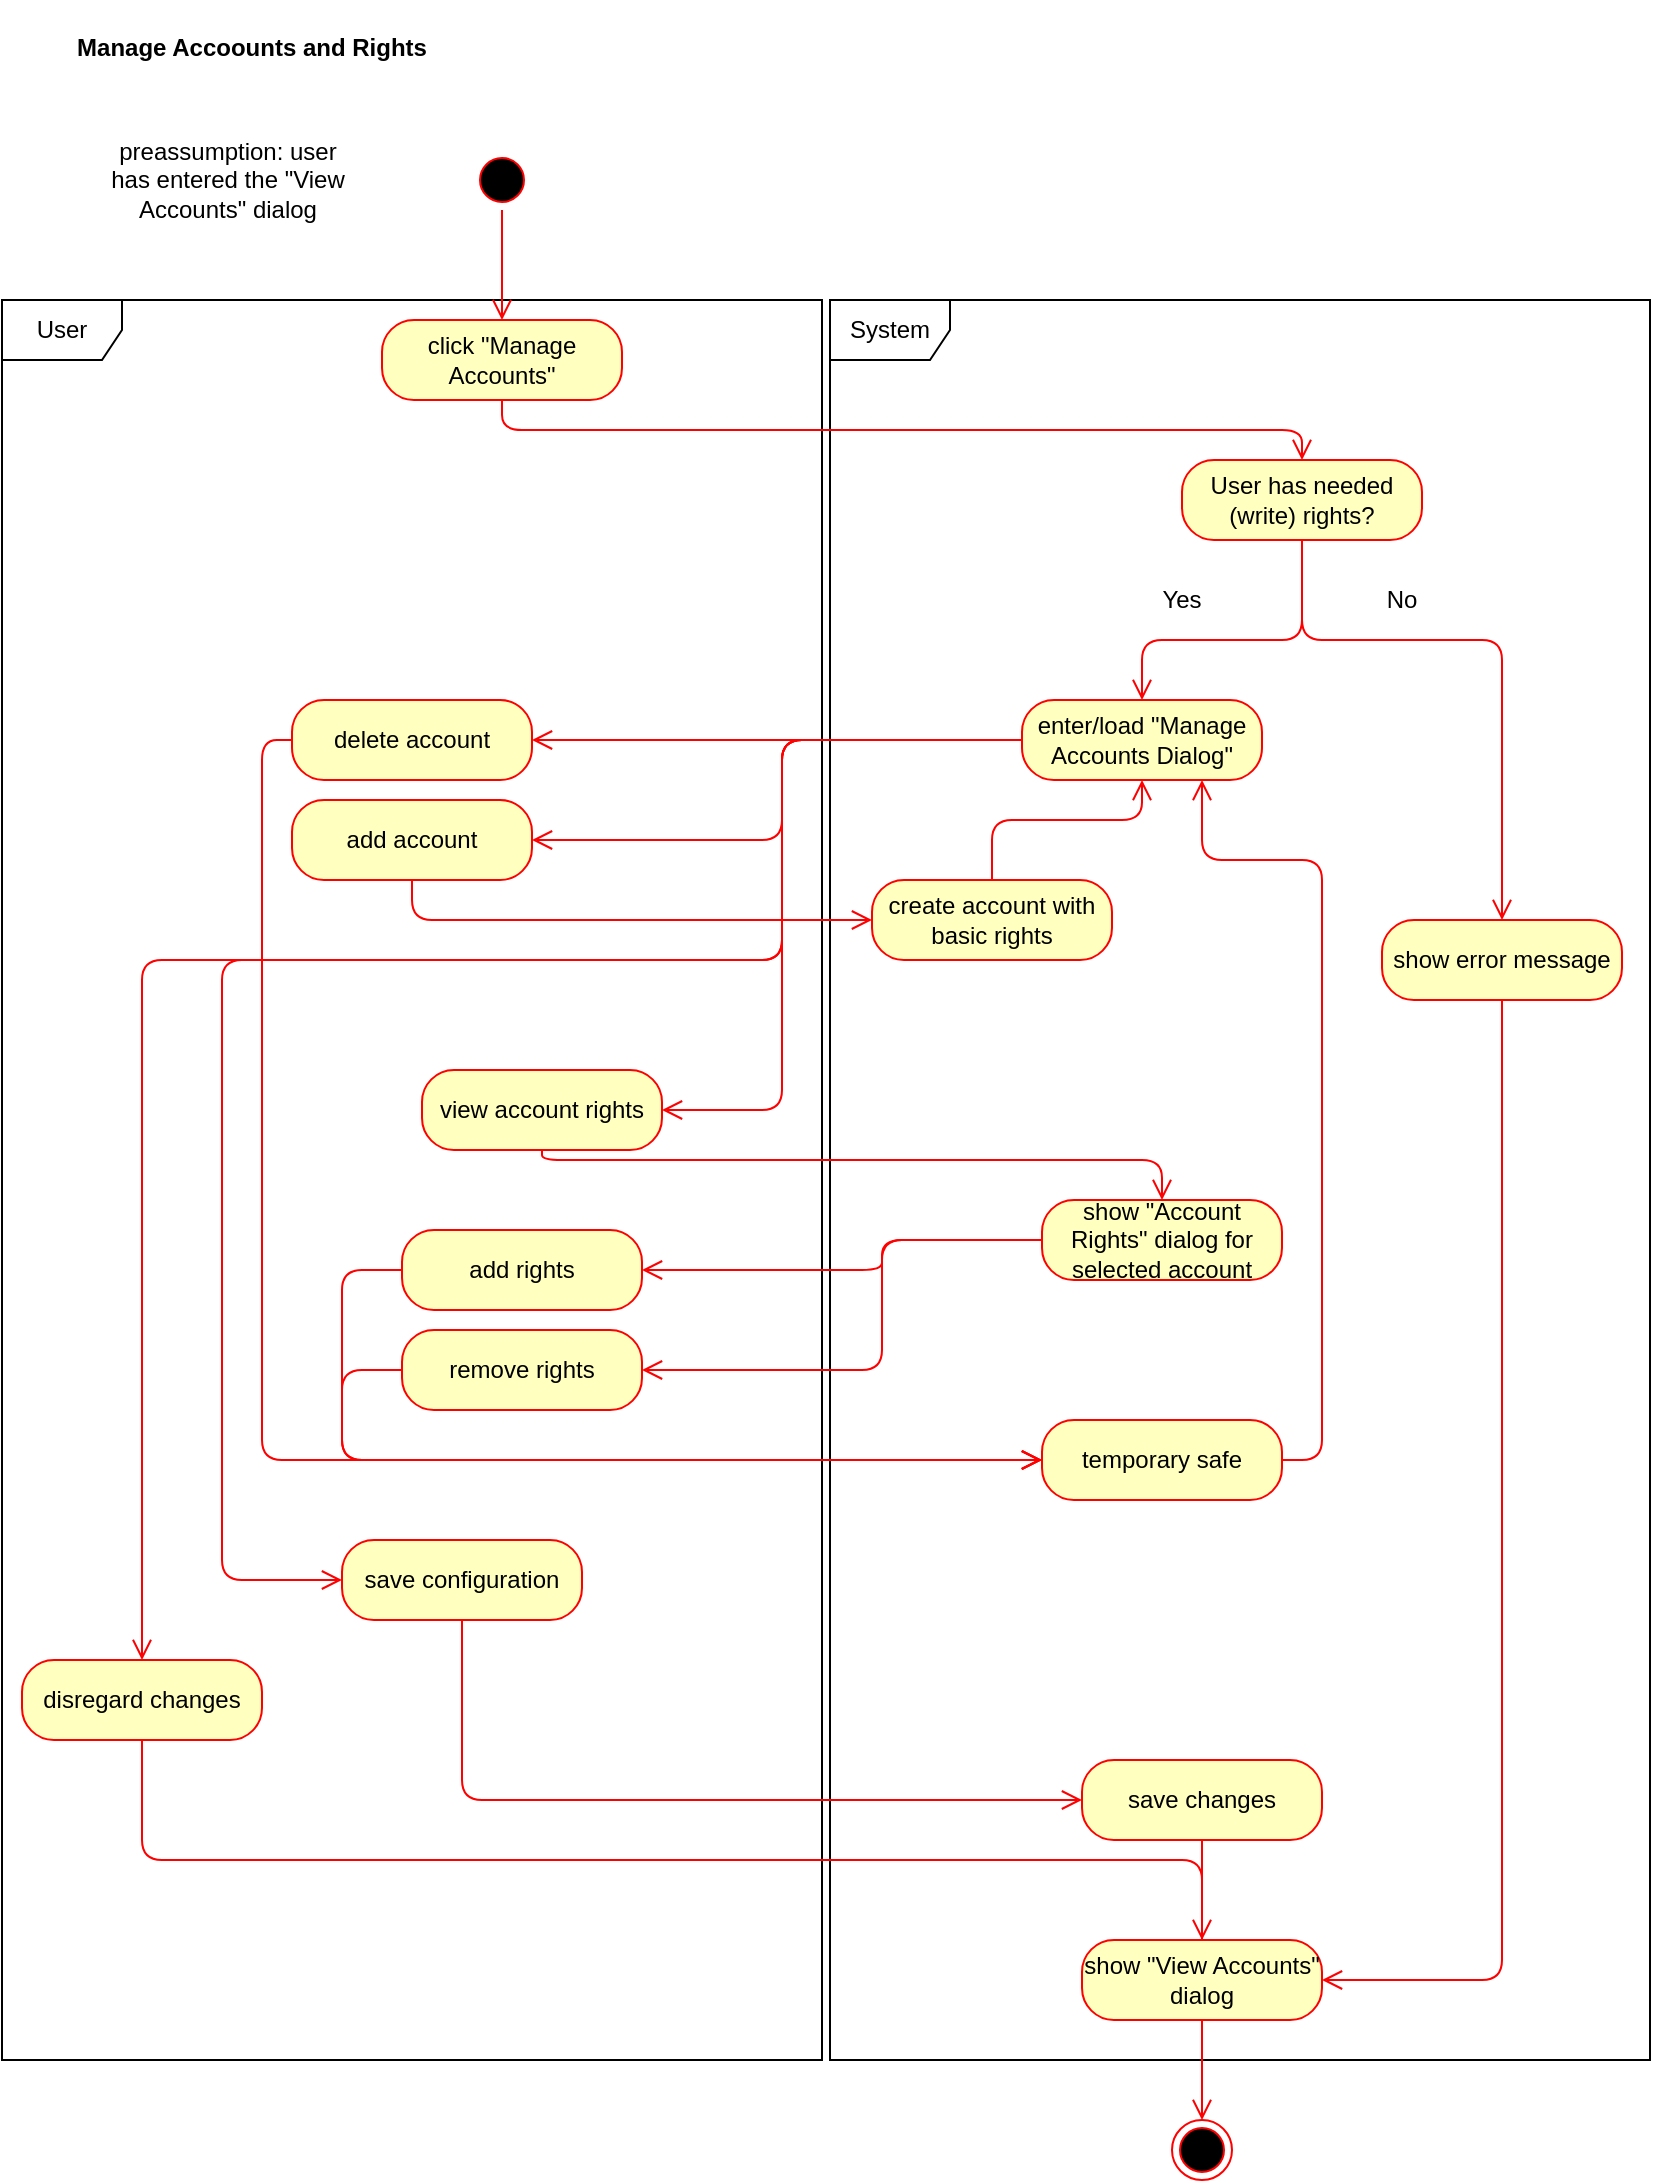 <mxfile version="13.8.5" type="github">
  <diagram id="51uBncpZeKGi5nlefZB6" name="Activity_Diagram_Manage_Accounts">
    <mxGraphModel dx="1422" dy="762" grid="1" gridSize="10" guides="1" tooltips="1" connect="1" arrows="1" fold="1" page="1" pageScale="1" pageWidth="827" pageHeight="1169" math="0" shadow="0">
      <root>
        <mxCell id="MIjQvJClVpNPJ3KCYoKW-0" />
        <mxCell id="MIjQvJClVpNPJ3KCYoKW-1" parent="MIjQvJClVpNPJ3KCYoKW-0" />
        <mxCell id="v87nf60ux7OiHvOhuIsg-0" value="User" style="shape=umlFrame;whiteSpace=wrap;html=1;" parent="MIjQvJClVpNPJ3KCYoKW-1" vertex="1">
          <mxGeometry y="150" width="410" height="880" as="geometry" />
        </mxCell>
        <mxCell id="v87nf60ux7OiHvOhuIsg-1" value="System" style="shape=umlFrame;whiteSpace=wrap;html=1;" parent="MIjQvJClVpNPJ3KCYoKW-1" vertex="1">
          <mxGeometry x="414" y="150" width="410" height="880" as="geometry" />
        </mxCell>
        <mxCell id="uPn5avV3h4MO-AuFN-KD-62" value="Yes" style="text;html=1;strokeColor=none;fillColor=none;align=center;verticalAlign=middle;whiteSpace=wrap;rounded=0;" parent="MIjQvJClVpNPJ3KCYoKW-1" vertex="1">
          <mxGeometry x="570" y="290" width="40" height="20" as="geometry" />
        </mxCell>
        <mxCell id="uPn5avV3h4MO-AuFN-KD-66" value="No" style="text;html=1;strokeColor=none;fillColor=none;align=center;verticalAlign=middle;whiteSpace=wrap;rounded=0;" parent="MIjQvJClVpNPJ3KCYoKW-1" vertex="1">
          <mxGeometry x="680" y="290" width="40" height="20" as="geometry" />
        </mxCell>
        <mxCell id="iclMmv0nS1doL0X6kXzv-4" value="preassumption: user has entered the &quot;View Accounts&quot; dialog" style="text;html=1;strokeColor=none;fillColor=none;align=center;verticalAlign=middle;whiteSpace=wrap;rounded=0;" parent="MIjQvJClVpNPJ3KCYoKW-1" vertex="1">
          <mxGeometry x="48" y="80" width="130" height="20" as="geometry" />
        </mxCell>
        <mxCell id="H4dfCoq8JvrkCILPb4lh-0" value="User has needed (write) rights?" style="rounded=1;whiteSpace=wrap;html=1;arcSize=40;fontColor=#000000;fillColor=#ffffc0;strokeColor=#ff0000;" parent="MIjQvJClVpNPJ3KCYoKW-1" vertex="1">
          <mxGeometry x="590" y="230" width="120" height="40" as="geometry" />
        </mxCell>
        <mxCell id="H4dfCoq8JvrkCILPb4lh-5" value="" style="ellipse;html=1;shape=startState;fillColor=#000000;strokeColor=#ff0000;" parent="MIjQvJClVpNPJ3KCYoKW-1" vertex="1">
          <mxGeometry x="235" y="75" width="30" height="30" as="geometry" />
        </mxCell>
        <mxCell id="H4dfCoq8JvrkCILPb4lh-6" value="" style="edgeStyle=orthogonalEdgeStyle;html=1;verticalAlign=bottom;endArrow=open;endSize=8;strokeColor=#ff0000;entryX=0.5;entryY=0;entryDx=0;entryDy=0;" parent="MIjQvJClVpNPJ3KCYoKW-1" source="H4dfCoq8JvrkCILPb4lh-5" target="H4dfCoq8JvrkCILPb4lh-28" edge="1">
          <mxGeometry relative="1" as="geometry">
            <mxPoint x="420" y="90" as="targetPoint" />
          </mxGeometry>
        </mxCell>
        <mxCell id="H4dfCoq8JvrkCILPb4lh-7" value="Manage Accoounts and Rights" style="text;align=center;fontStyle=1;verticalAlign=middle;spacingLeft=3;spacingRight=3;strokeColor=none;rotatable=0;points=[[0,0.5],[1,0.5]];portConstraint=eastwest;" parent="MIjQvJClVpNPJ3KCYoKW-1" vertex="1">
          <mxGeometry width="250" height="46" as="geometry" />
        </mxCell>
        <mxCell id="H4dfCoq8JvrkCILPb4lh-8" value="" style="ellipse;html=1;shape=endState;fillColor=#000000;strokeColor=#ff0000;" parent="MIjQvJClVpNPJ3KCYoKW-1" vertex="1">
          <mxGeometry x="585" y="1060" width="30" height="30" as="geometry" />
        </mxCell>
        <mxCell id="H4dfCoq8JvrkCILPb4lh-28" value="click &quot;Manage Accounts&quot;" style="rounded=1;whiteSpace=wrap;html=1;arcSize=40;fontColor=#000000;fillColor=#ffffc0;strokeColor=#ff0000;" parent="MIjQvJClVpNPJ3KCYoKW-1" vertex="1">
          <mxGeometry x="190" y="160" width="120" height="40" as="geometry" />
        </mxCell>
        <mxCell id="H4dfCoq8JvrkCILPb4lh-29" value="" style="edgeStyle=orthogonalEdgeStyle;html=1;verticalAlign=bottom;endArrow=open;endSize=8;strokeColor=#ff0000;entryX=0.5;entryY=0;entryDx=0;entryDy=0;exitX=0.5;exitY=1;exitDx=0;exitDy=0;" parent="MIjQvJClVpNPJ3KCYoKW-1" source="H4dfCoq8JvrkCILPb4lh-28" target="H4dfCoq8JvrkCILPb4lh-0" edge="1">
          <mxGeometry relative="1" as="geometry">
            <mxPoint x="260" y="170" as="targetPoint" />
            <mxPoint x="260" y="115" as="sourcePoint" />
          </mxGeometry>
        </mxCell>
        <mxCell id="H4dfCoq8JvrkCILPb4lh-30" value="show error message" style="rounded=1;whiteSpace=wrap;html=1;arcSize=40;fontColor=#000000;fillColor=#ffffc0;strokeColor=#ff0000;" parent="MIjQvJClVpNPJ3KCYoKW-1" vertex="1">
          <mxGeometry x="690" y="460" width="120" height="40" as="geometry" />
        </mxCell>
        <mxCell id="H4dfCoq8JvrkCILPb4lh-31" value="enter/load &quot;Manage Accounts Dialog&quot;" style="rounded=1;whiteSpace=wrap;html=1;arcSize=40;fontColor=#000000;fillColor=#ffffc0;strokeColor=#ff0000;" parent="MIjQvJClVpNPJ3KCYoKW-1" vertex="1">
          <mxGeometry x="510" y="350" width="120" height="40" as="geometry" />
        </mxCell>
        <mxCell id="H4dfCoq8JvrkCILPb4lh-32" value="delete account" style="rounded=1;whiteSpace=wrap;html=1;arcSize=40;fontColor=#000000;fillColor=#ffffc0;strokeColor=#ff0000;" parent="MIjQvJClVpNPJ3KCYoKW-1" vertex="1">
          <mxGeometry x="145" y="350" width="120" height="40" as="geometry" />
        </mxCell>
        <mxCell id="H4dfCoq8JvrkCILPb4lh-33" value="add account" style="rounded=1;whiteSpace=wrap;html=1;arcSize=40;fontColor=#000000;fillColor=#ffffc0;strokeColor=#ff0000;" parent="MIjQvJClVpNPJ3KCYoKW-1" vertex="1">
          <mxGeometry x="145" y="400" width="120" height="40" as="geometry" />
        </mxCell>
        <mxCell id="H4dfCoq8JvrkCILPb4lh-34" value="add rights" style="rounded=1;whiteSpace=wrap;html=1;arcSize=40;fontColor=#000000;fillColor=#ffffc0;strokeColor=#ff0000;" parent="MIjQvJClVpNPJ3KCYoKW-1" vertex="1">
          <mxGeometry x="200" y="615" width="120" height="40" as="geometry" />
        </mxCell>
        <mxCell id="H4dfCoq8JvrkCILPb4lh-35" value="remove rights" style="rounded=1;whiteSpace=wrap;html=1;arcSize=40;fontColor=#000000;fillColor=#ffffc0;strokeColor=#ff0000;" parent="MIjQvJClVpNPJ3KCYoKW-1" vertex="1">
          <mxGeometry x="200" y="665" width="120" height="40" as="geometry" />
        </mxCell>
        <mxCell id="H4dfCoq8JvrkCILPb4lh-36" value="save configuration" style="rounded=1;whiteSpace=wrap;html=1;arcSize=40;fontColor=#000000;fillColor=#ffffc0;strokeColor=#ff0000;" parent="MIjQvJClVpNPJ3KCYoKW-1" vertex="1">
          <mxGeometry x="170" y="770" width="120" height="40" as="geometry" />
        </mxCell>
        <mxCell id="H4dfCoq8JvrkCILPb4lh-41" value="view account rights" style="rounded=1;whiteSpace=wrap;html=1;arcSize=40;fontColor=#000000;fillColor=#ffffc0;strokeColor=#ff0000;" parent="MIjQvJClVpNPJ3KCYoKW-1" vertex="1">
          <mxGeometry x="210" y="535" width="120" height="40" as="geometry" />
        </mxCell>
        <mxCell id="H4dfCoq8JvrkCILPb4lh-42" value="show &quot;Account Rights&quot; dialog for selected account" style="rounded=1;whiteSpace=wrap;html=1;arcSize=40;fontColor=#000000;fillColor=#ffffc0;strokeColor=#ff0000;" parent="MIjQvJClVpNPJ3KCYoKW-1" vertex="1">
          <mxGeometry x="520" y="600" width="120" height="40" as="geometry" />
        </mxCell>
        <mxCell id="H4dfCoq8JvrkCILPb4lh-47" value="" style="edgeStyle=orthogonalEdgeStyle;html=1;verticalAlign=bottom;endArrow=open;endSize=8;strokeColor=#ff0000;entryX=1;entryY=0.5;entryDx=0;entryDy=0;exitX=0;exitY=0.5;exitDx=0;exitDy=0;" parent="MIjQvJClVpNPJ3KCYoKW-1" source="H4dfCoq8JvrkCILPb4lh-31" target="H4dfCoq8JvrkCILPb4lh-32" edge="1">
          <mxGeometry relative="1" as="geometry">
            <mxPoint x="660" y="240" as="targetPoint" />
            <mxPoint x="260" y="210" as="sourcePoint" />
          </mxGeometry>
        </mxCell>
        <mxCell id="H4dfCoq8JvrkCILPb4lh-48" value="" style="edgeStyle=orthogonalEdgeStyle;html=1;verticalAlign=bottom;endArrow=open;endSize=8;strokeColor=#ff0000;entryX=1;entryY=0.5;entryDx=0;entryDy=0;exitX=0;exitY=0.5;exitDx=0;exitDy=0;startSize=7;" parent="MIjQvJClVpNPJ3KCYoKW-1" source="H4dfCoq8JvrkCILPb4lh-31" target="H4dfCoq8JvrkCILPb4lh-33" edge="1">
          <mxGeometry relative="1" as="geometry">
            <mxPoint x="270" y="370" as="targetPoint" />
            <mxPoint x="520" y="380" as="sourcePoint" />
            <Array as="points">
              <mxPoint x="390" y="370" />
              <mxPoint x="390" y="420" />
            </Array>
          </mxGeometry>
        </mxCell>
        <mxCell id="H4dfCoq8JvrkCILPb4lh-49" value="" style="edgeStyle=orthogonalEdgeStyle;html=1;verticalAlign=bottom;endArrow=open;endSize=8;strokeColor=#ff0000;entryX=1;entryY=0.5;entryDx=0;entryDy=0;exitX=0;exitY=0.5;exitDx=0;exitDy=0;" parent="MIjQvJClVpNPJ3KCYoKW-1" source="H4dfCoq8JvrkCILPb4lh-31" target="H4dfCoq8JvrkCILPb4lh-41" edge="1">
          <mxGeometry relative="1" as="geometry">
            <mxPoint x="280" y="380" as="targetPoint" />
            <mxPoint x="530" y="390" as="sourcePoint" />
            <Array as="points">
              <mxPoint x="390" y="370" />
              <mxPoint x="390" y="555" />
            </Array>
          </mxGeometry>
        </mxCell>
        <mxCell id="H4dfCoq8JvrkCILPb4lh-50" value="" style="edgeStyle=orthogonalEdgeStyle;html=1;verticalAlign=bottom;endArrow=open;endSize=8;strokeColor=#ff0000;entryX=0.5;entryY=0;entryDx=0;entryDy=0;exitX=0.5;exitY=1;exitDx=0;exitDy=0;" parent="MIjQvJClVpNPJ3KCYoKW-1" source="H4dfCoq8JvrkCILPb4lh-41" target="H4dfCoq8JvrkCILPb4lh-42" edge="1">
          <mxGeometry relative="1" as="geometry">
            <mxPoint x="270" y="550" as="targetPoint" />
            <mxPoint x="520" y="460" as="sourcePoint" />
            <Array as="points">
              <mxPoint x="270" y="580" />
              <mxPoint x="580" y="580" />
            </Array>
          </mxGeometry>
        </mxCell>
        <mxCell id="H4dfCoq8JvrkCILPb4lh-51" value="" style="edgeStyle=orthogonalEdgeStyle;html=1;verticalAlign=bottom;endArrow=open;endSize=8;strokeColor=#ff0000;exitX=0;exitY=0.5;exitDx=0;exitDy=0;entryX=1;entryY=0.5;entryDx=0;entryDy=0;" parent="MIjQvJClVpNPJ3KCYoKW-1" source="H4dfCoq8JvrkCILPb4lh-42" target="H4dfCoq8JvrkCILPb4lh-34" edge="1">
          <mxGeometry relative="1" as="geometry">
            <mxPoint x="450" y="600" as="targetPoint" />
            <mxPoint x="520" y="460" as="sourcePoint" />
            <Array as="points">
              <mxPoint x="440" y="620" />
              <mxPoint x="440" y="635" />
            </Array>
          </mxGeometry>
        </mxCell>
        <mxCell id="H4dfCoq8JvrkCILPb4lh-52" value="" style="edgeStyle=orthogonalEdgeStyle;html=1;verticalAlign=bottom;endArrow=open;endSize=8;strokeColor=#ff0000;entryX=1;entryY=0.5;entryDx=0;entryDy=0;exitX=0;exitY=0.5;exitDx=0;exitDy=0;" parent="MIjQvJClVpNPJ3KCYoKW-1" source="H4dfCoq8JvrkCILPb4lh-42" target="H4dfCoq8JvrkCILPb4lh-35" edge="1">
          <mxGeometry relative="1" as="geometry">
            <mxPoint x="340" y="630" as="targetPoint" />
            <mxPoint x="530" y="630" as="sourcePoint" />
            <Array as="points">
              <mxPoint x="440" y="620" />
              <mxPoint x="440" y="685" />
            </Array>
          </mxGeometry>
        </mxCell>
        <mxCell id="H4dfCoq8JvrkCILPb4lh-53" value="" style="edgeStyle=orthogonalEdgeStyle;html=1;verticalAlign=bottom;endArrow=open;endSize=8;strokeColor=#ff0000;exitX=0.5;exitY=1;exitDx=0;exitDy=0;entryX=0;entryY=0.5;entryDx=0;entryDy=0;" parent="MIjQvJClVpNPJ3KCYoKW-1" source="H4dfCoq8JvrkCILPb4lh-33" target="H4dfCoq8JvrkCILPb4lh-54" edge="1">
          <mxGeometry relative="1" as="geometry">
            <mxPoint x="570" y="460" as="targetPoint" />
            <mxPoint x="520" y="380" as="sourcePoint" />
            <Array as="points">
              <mxPoint x="205" y="460" />
            </Array>
          </mxGeometry>
        </mxCell>
        <mxCell id="H4dfCoq8JvrkCILPb4lh-54" value="create account with basic rights" style="rounded=1;whiteSpace=wrap;html=1;arcSize=40;fontColor=#000000;fillColor=#ffffc0;strokeColor=#ff0000;" parent="MIjQvJClVpNPJ3KCYoKW-1" vertex="1">
          <mxGeometry x="435" y="440" width="120" height="40" as="geometry" />
        </mxCell>
        <mxCell id="H4dfCoq8JvrkCILPb4lh-57" value="" style="edgeStyle=orthogonalEdgeStyle;html=1;verticalAlign=bottom;endArrow=open;endSize=8;strokeColor=#ff0000;entryX=0.5;entryY=1;entryDx=0;entryDy=0;exitX=0.5;exitY=0;exitDx=0;exitDy=0;" parent="MIjQvJClVpNPJ3KCYoKW-1" source="H4dfCoq8JvrkCILPb4lh-54" target="H4dfCoq8JvrkCILPb4lh-31" edge="1">
          <mxGeometry relative="1" as="geometry">
            <mxPoint x="270" y="550" as="targetPoint" />
            <mxPoint x="520" y="380" as="sourcePoint" />
            <Array as="points">
              <mxPoint x="495" y="410" />
              <mxPoint x="570" y="410" />
            </Array>
          </mxGeometry>
        </mxCell>
        <mxCell id="H4dfCoq8JvrkCILPb4lh-58" value="" style="edgeStyle=orthogonalEdgeStyle;html=1;verticalAlign=bottom;endArrow=open;endSize=8;strokeColor=#ff0000;exitX=0;exitY=0.5;exitDx=0;exitDy=0;entryX=0;entryY=0.5;entryDx=0;entryDy=0;" parent="MIjQvJClVpNPJ3KCYoKW-1" source="H4dfCoq8JvrkCILPb4lh-34" target="H4dfCoq8JvrkCILPb4lh-59" edge="1">
          <mxGeometry relative="1" as="geometry">
            <mxPoint x="670" y="730" as="targetPoint" />
            <mxPoint x="530" y="630" as="sourcePoint" />
            <Array as="points">
              <mxPoint x="170" y="635" />
              <mxPoint x="170" y="730" />
            </Array>
          </mxGeometry>
        </mxCell>
        <mxCell id="H4dfCoq8JvrkCILPb4lh-59" value="temporary safe" style="rounded=1;whiteSpace=wrap;html=1;arcSize=40;fontColor=#000000;fillColor=#ffffc0;strokeColor=#ff0000;" parent="MIjQvJClVpNPJ3KCYoKW-1" vertex="1">
          <mxGeometry x="520" y="710" width="120" height="40" as="geometry" />
        </mxCell>
        <mxCell id="H4dfCoq8JvrkCILPb4lh-60" value="" style="edgeStyle=orthogonalEdgeStyle;html=1;verticalAlign=bottom;endArrow=open;endSize=8;strokeColor=#ff0000;exitX=1;exitY=0.5;exitDx=0;exitDy=0;entryX=0.75;entryY=1;entryDx=0;entryDy=0;" parent="MIjQvJClVpNPJ3KCYoKW-1" source="H4dfCoq8JvrkCILPb4lh-59" target="H4dfCoq8JvrkCILPb4lh-31" edge="1">
          <mxGeometry relative="1" as="geometry">
            <mxPoint x="650" y="740" as="targetPoint" />
            <mxPoint x="220" y="630" as="sourcePoint" />
            <Array as="points">
              <mxPoint x="660" y="730" />
              <mxPoint x="660" y="430" />
              <mxPoint x="600" y="430" />
            </Array>
          </mxGeometry>
        </mxCell>
        <mxCell id="H4dfCoq8JvrkCILPb4lh-62" value="save changes" style="rounded=1;whiteSpace=wrap;html=1;arcSize=40;fontColor=#000000;fillColor=#ffffc0;strokeColor=#ff0000;" parent="MIjQvJClVpNPJ3KCYoKW-1" vertex="1">
          <mxGeometry x="540" y="880" width="120" height="40" as="geometry" />
        </mxCell>
        <mxCell id="H4dfCoq8JvrkCILPb4lh-63" value="" style="edgeStyle=orthogonalEdgeStyle;html=1;verticalAlign=bottom;endArrow=open;endSize=8;strokeColor=#ff0000;exitX=0;exitY=0.5;exitDx=0;exitDy=0;entryX=0;entryY=0.5;entryDx=0;entryDy=0;" parent="MIjQvJClVpNPJ3KCYoKW-1" source="H4dfCoq8JvrkCILPb4lh-35" target="H4dfCoq8JvrkCILPb4lh-59" edge="1">
          <mxGeometry relative="1" as="geometry">
            <mxPoint x="520" y="720" as="targetPoint" />
            <mxPoint x="220" y="630" as="sourcePoint" />
            <Array as="points">
              <mxPoint x="170" y="685" />
              <mxPoint x="170" y="730" />
            </Array>
          </mxGeometry>
        </mxCell>
        <mxCell id="H4dfCoq8JvrkCILPb4lh-64" value="" style="edgeStyle=orthogonalEdgeStyle;html=1;verticalAlign=bottom;endArrow=open;endSize=8;strokeColor=#ff0000;exitX=0;exitY=0.5;exitDx=0;exitDy=0;entryX=0;entryY=0.5;entryDx=0;entryDy=0;" parent="MIjQvJClVpNPJ3KCYoKW-1" source="H4dfCoq8JvrkCILPb4lh-31" target="H4dfCoq8JvrkCILPb4lh-36" edge="1">
          <mxGeometry relative="1" as="geometry">
            <mxPoint x="101" y="780" as="targetPoint" />
            <mxPoint x="520" y="380" as="sourcePoint" />
            <Array as="points">
              <mxPoint x="390" y="370" />
              <mxPoint x="390" y="480" />
              <mxPoint x="110" y="480" />
              <mxPoint x="110" y="790" />
            </Array>
          </mxGeometry>
        </mxCell>
        <mxCell id="H4dfCoq8JvrkCILPb4lh-65" value="" style="edgeStyle=orthogonalEdgeStyle;html=1;verticalAlign=bottom;endArrow=open;endSize=8;strokeColor=#ff0000;exitX=0.5;exitY=1;exitDx=0;exitDy=0;entryX=0;entryY=0.5;entryDx=0;entryDy=0;" parent="MIjQvJClVpNPJ3KCYoKW-1" source="H4dfCoq8JvrkCILPb4lh-36" target="H4dfCoq8JvrkCILPb4lh-62" edge="1">
          <mxGeometry relative="1" as="geometry">
            <mxPoint x="650" y="740" as="targetPoint" />
            <mxPoint x="210" y="695" as="sourcePoint" />
            <Array as="points">
              <mxPoint x="230" y="900" />
            </Array>
          </mxGeometry>
        </mxCell>
        <mxCell id="H4dfCoq8JvrkCILPb4lh-66" value="" style="edgeStyle=orthogonalEdgeStyle;html=1;verticalAlign=bottom;endArrow=open;endSize=8;strokeColor=#ff0000;exitX=0.5;exitY=1;exitDx=0;exitDy=0;entryX=0.5;entryY=0;entryDx=0;entryDy=0;" parent="MIjQvJClVpNPJ3KCYoKW-1" source="H4dfCoq8JvrkCILPb4lh-62" target="H4dfCoq8JvrkCILPb4lh-68" edge="1">
          <mxGeometry relative="1" as="geometry">
            <mxPoint x="550" y="910" as="targetPoint" />
            <mxPoint x="110" y="830" as="sourcePoint" />
            <Array as="points">
              <mxPoint x="600" y="990" />
            </Array>
          </mxGeometry>
        </mxCell>
        <mxCell id="H4dfCoq8JvrkCILPb4lh-67" value="" style="edgeStyle=orthogonalEdgeStyle;html=1;verticalAlign=bottom;endArrow=open;endSize=8;strokeColor=#ff0000;exitX=0;exitY=0.5;exitDx=0;exitDy=0;entryX=0;entryY=0.5;entryDx=0;entryDy=0;" parent="MIjQvJClVpNPJ3KCYoKW-1" source="H4dfCoq8JvrkCILPb4lh-32" target="H4dfCoq8JvrkCILPb4lh-59" edge="1">
          <mxGeometry relative="1" as="geometry">
            <mxPoint x="445" y="470" as="targetPoint" />
            <mxPoint x="215" y="440" as="sourcePoint" />
            <Array as="points">
              <mxPoint x="130" y="370" />
              <mxPoint x="130" y="730" />
            </Array>
          </mxGeometry>
        </mxCell>
        <mxCell id="H4dfCoq8JvrkCILPb4lh-68" value="show &quot;View Accounts&quot; dialog" style="rounded=1;whiteSpace=wrap;html=1;arcSize=40;fontColor=#000000;fillColor=#ffffc0;strokeColor=#ff0000;" parent="MIjQvJClVpNPJ3KCYoKW-1" vertex="1">
          <mxGeometry x="540" y="970" width="120" height="40" as="geometry" />
        </mxCell>
        <mxCell id="H4dfCoq8JvrkCILPb4lh-69" value="disregard changes" style="rounded=1;whiteSpace=wrap;html=1;arcSize=40;fontColor=#000000;fillColor=#ffffc0;strokeColor=#ff0000;" parent="MIjQvJClVpNPJ3KCYoKW-1" vertex="1">
          <mxGeometry x="10" y="830" width="120" height="40" as="geometry" />
        </mxCell>
        <mxCell id="H4dfCoq8JvrkCILPb4lh-70" value="" style="edgeStyle=orthogonalEdgeStyle;html=1;verticalAlign=bottom;endArrow=open;endSize=8;strokeColor=#ff0000;exitX=0;exitY=0.5;exitDx=0;exitDy=0;entryX=0.5;entryY=0;entryDx=0;entryDy=0;" parent="MIjQvJClVpNPJ3KCYoKW-1" source="H4dfCoq8JvrkCILPb4lh-31" target="H4dfCoq8JvrkCILPb4lh-69" edge="1">
          <mxGeometry relative="1" as="geometry">
            <mxPoint x="110" y="790" as="targetPoint" />
            <mxPoint x="520" y="380" as="sourcePoint" />
            <Array as="points">
              <mxPoint x="390" y="370" />
              <mxPoint x="390" y="480" />
              <mxPoint x="70" y="480" />
            </Array>
          </mxGeometry>
        </mxCell>
        <mxCell id="H4dfCoq8JvrkCILPb4lh-71" value="" style="edgeStyle=orthogonalEdgeStyle;html=1;verticalAlign=bottom;endArrow=open;endSize=8;strokeColor=#ff0000;exitX=0.5;exitY=1;exitDx=0;exitDy=0;entryX=0.5;entryY=0;entryDx=0;entryDy=0;" parent="MIjQvJClVpNPJ3KCYoKW-1" source="H4dfCoq8JvrkCILPb4lh-69" target="H4dfCoq8JvrkCILPb4lh-68" edge="1">
          <mxGeometry relative="1" as="geometry">
            <mxPoint x="600" y="1010" as="targetPoint" />
            <mxPoint x="150" y="830" as="sourcePoint" />
            <Array as="points">
              <mxPoint x="70" y="930" />
              <mxPoint x="600" y="930" />
            </Array>
          </mxGeometry>
        </mxCell>
        <mxCell id="H4dfCoq8JvrkCILPb4lh-73" value="" style="edgeStyle=orthogonalEdgeStyle;html=1;verticalAlign=bottom;endArrow=open;endSize=8;strokeColor=#ff0000;exitX=0.5;exitY=1;exitDx=0;exitDy=0;entryX=0.5;entryY=0;entryDx=0;entryDy=0;" parent="MIjQvJClVpNPJ3KCYoKW-1" source="H4dfCoq8JvrkCILPb4lh-68" target="H4dfCoq8JvrkCILPb4lh-8" edge="1">
          <mxGeometry relative="1" as="geometry">
            <mxPoint x="610" y="980" as="targetPoint" />
            <mxPoint x="610" y="930" as="sourcePoint" />
            <Array as="points">
              <mxPoint x="600" y="1030" />
              <mxPoint x="600" y="1030" />
            </Array>
          </mxGeometry>
        </mxCell>
        <mxCell id="H4dfCoq8JvrkCILPb4lh-74" value="" style="edgeStyle=orthogonalEdgeStyle;html=1;verticalAlign=bottom;endArrow=open;endSize=8;strokeColor=#ff0000;exitX=0.5;exitY=1;exitDx=0;exitDy=0;entryX=1;entryY=0.5;entryDx=0;entryDy=0;" parent="MIjQvJClVpNPJ3KCYoKW-1" source="H4dfCoq8JvrkCILPb4lh-30" target="H4dfCoq8JvrkCILPb4lh-68" edge="1">
          <mxGeometry relative="1" as="geometry">
            <mxPoint x="610" y="980" as="targetPoint" />
            <mxPoint x="610" y="930" as="sourcePoint" />
            <Array as="points">
              <mxPoint x="750" y="990" />
            </Array>
          </mxGeometry>
        </mxCell>
        <mxCell id="tqdOhUpATxdKJPEx6Tdf-0" value="" style="edgeStyle=orthogonalEdgeStyle;html=1;verticalAlign=bottom;endArrow=open;endSize=8;strokeColor=#ff0000;entryX=0.5;entryY=0;entryDx=0;entryDy=0;exitX=0.5;exitY=1;exitDx=0;exitDy=0;" parent="MIjQvJClVpNPJ3KCYoKW-1" source="H4dfCoq8JvrkCILPb4lh-0" target="H4dfCoq8JvrkCILPb4lh-30" edge="1">
          <mxGeometry relative="1" as="geometry">
            <mxPoint x="660" y="240" as="targetPoint" />
            <mxPoint x="260" y="210" as="sourcePoint" />
            <Array as="points">
              <mxPoint x="650" y="320" />
              <mxPoint x="750" y="320" />
            </Array>
          </mxGeometry>
        </mxCell>
        <mxCell id="tqdOhUpATxdKJPEx6Tdf-1" value="" style="edgeStyle=orthogonalEdgeStyle;html=1;verticalAlign=bottom;endArrow=open;endSize=8;strokeColor=#ff0000;entryX=0.5;entryY=0;entryDx=0;entryDy=0;exitX=0.5;exitY=1;exitDx=0;exitDy=0;" parent="MIjQvJClVpNPJ3KCYoKW-1" source="H4dfCoq8JvrkCILPb4lh-0" target="H4dfCoq8JvrkCILPb4lh-31" edge="1">
          <mxGeometry relative="1" as="geometry">
            <mxPoint x="760" y="470" as="targetPoint" />
            <mxPoint x="660" y="280" as="sourcePoint" />
            <Array as="points">
              <mxPoint x="650" y="320" />
              <mxPoint x="570" y="320" />
            </Array>
          </mxGeometry>
        </mxCell>
      </root>
    </mxGraphModel>
  </diagram>
</mxfile>
